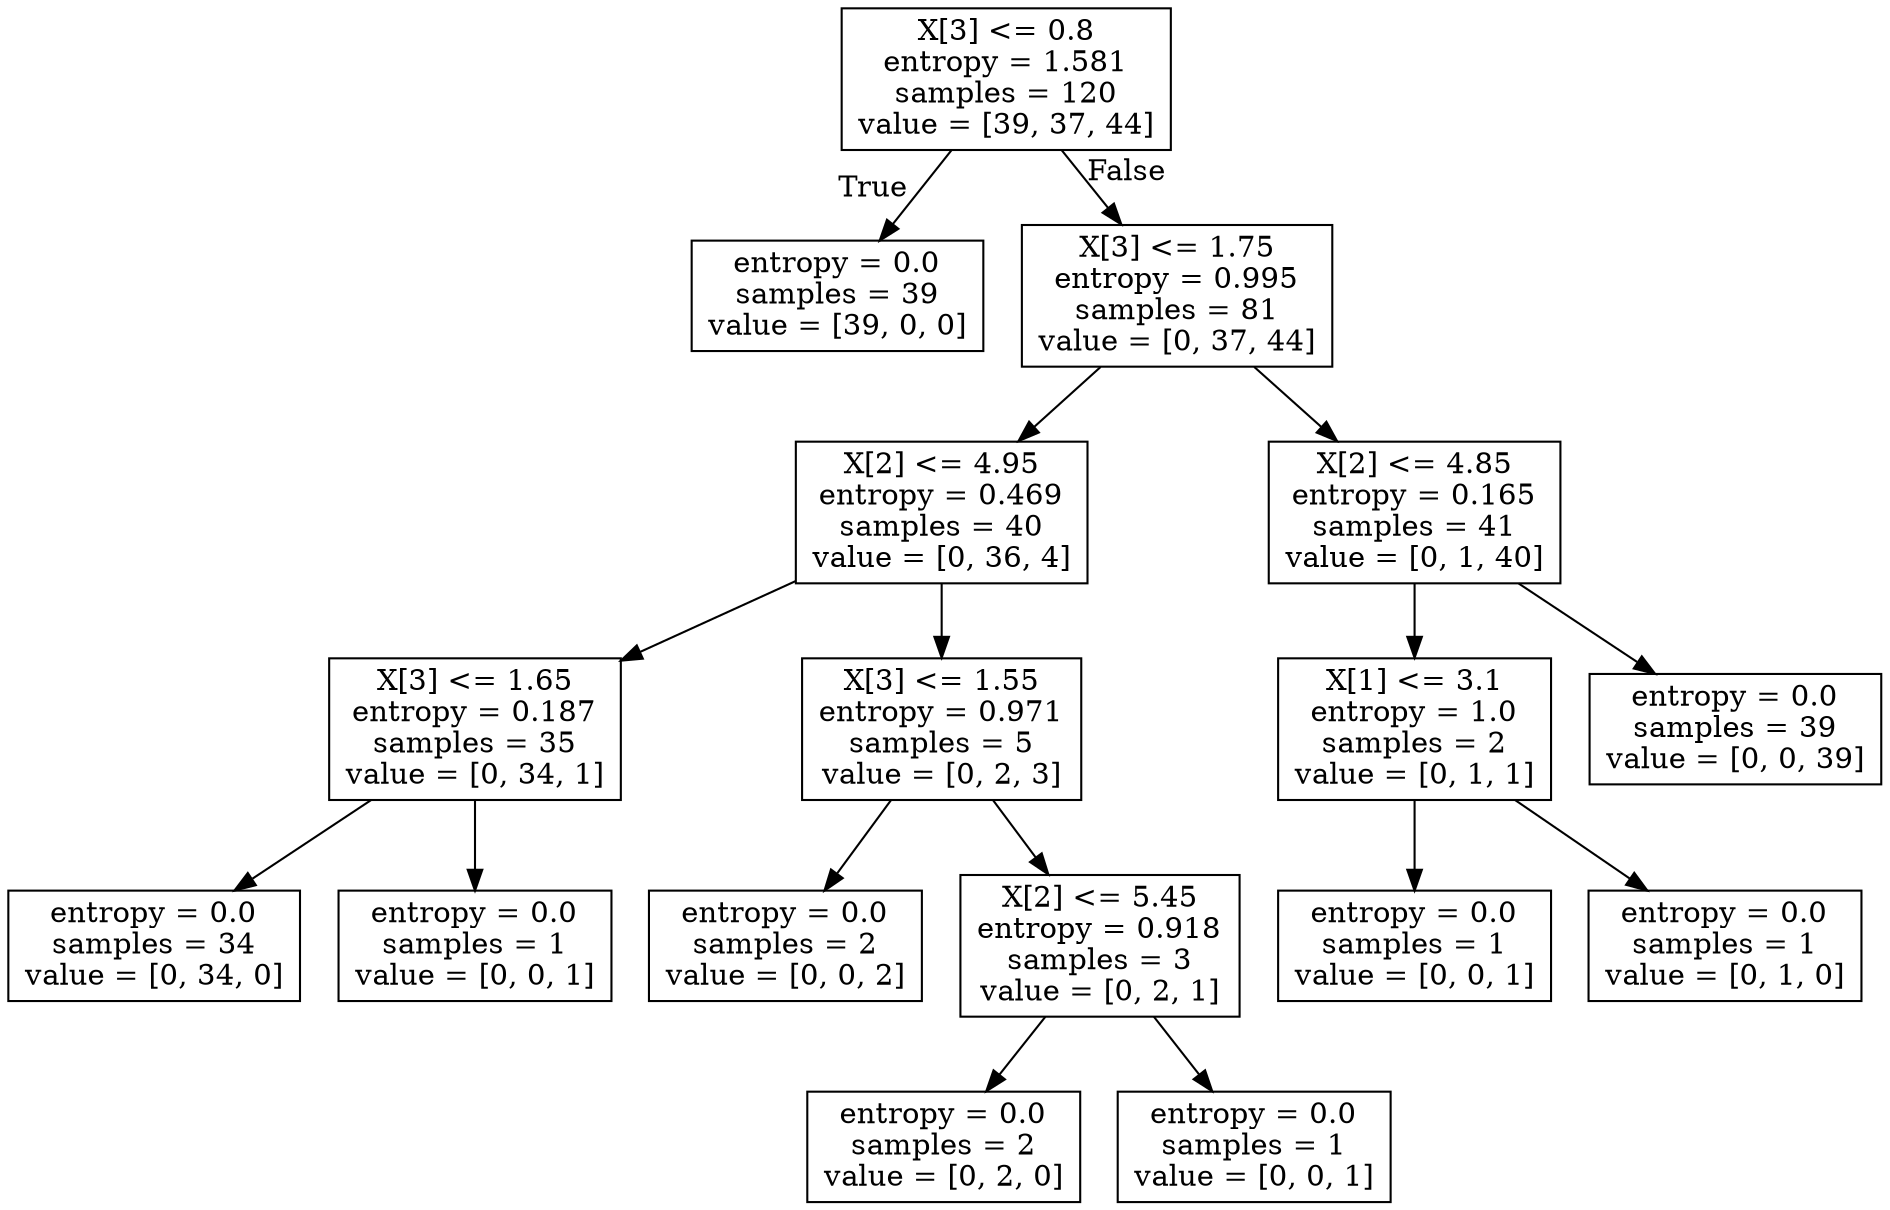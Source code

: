 digraph Tree {
node [shape=box] ;
0 [label="X[3] <= 0.8\nentropy = 1.581\nsamples = 120\nvalue = [39, 37, 44]"] ;
1 [label="entropy = 0.0\nsamples = 39\nvalue = [39, 0, 0]"] ;
0 -> 1 [labeldistance=2.5, labelangle=45, headlabel="True"] ;
2 [label="X[3] <= 1.75\nentropy = 0.995\nsamples = 81\nvalue = [0, 37, 44]"] ;
0 -> 2 [labeldistance=2.5, labelangle=-45, headlabel="False"] ;
3 [label="X[2] <= 4.95\nentropy = 0.469\nsamples = 40\nvalue = [0, 36, 4]"] ;
2 -> 3 ;
4 [label="X[3] <= 1.65\nentropy = 0.187\nsamples = 35\nvalue = [0, 34, 1]"] ;
3 -> 4 ;
5 [label="entropy = 0.0\nsamples = 34\nvalue = [0, 34, 0]"] ;
4 -> 5 ;
6 [label="entropy = 0.0\nsamples = 1\nvalue = [0, 0, 1]"] ;
4 -> 6 ;
7 [label="X[3] <= 1.55\nentropy = 0.971\nsamples = 5\nvalue = [0, 2, 3]"] ;
3 -> 7 ;
8 [label="entropy = 0.0\nsamples = 2\nvalue = [0, 0, 2]"] ;
7 -> 8 ;
9 [label="X[2] <= 5.45\nentropy = 0.918\nsamples = 3\nvalue = [0, 2, 1]"] ;
7 -> 9 ;
10 [label="entropy = 0.0\nsamples = 2\nvalue = [0, 2, 0]"] ;
9 -> 10 ;
11 [label="entropy = 0.0\nsamples = 1\nvalue = [0, 0, 1]"] ;
9 -> 11 ;
12 [label="X[2] <= 4.85\nentropy = 0.165\nsamples = 41\nvalue = [0, 1, 40]"] ;
2 -> 12 ;
13 [label="X[1] <= 3.1\nentropy = 1.0\nsamples = 2\nvalue = [0, 1, 1]"] ;
12 -> 13 ;
14 [label="entropy = 0.0\nsamples = 1\nvalue = [0, 0, 1]"] ;
13 -> 14 ;
15 [label="entropy = 0.0\nsamples = 1\nvalue = [0, 1, 0]"] ;
13 -> 15 ;
16 [label="entropy = 0.0\nsamples = 39\nvalue = [0, 0, 39]"] ;
12 -> 16 ;
}